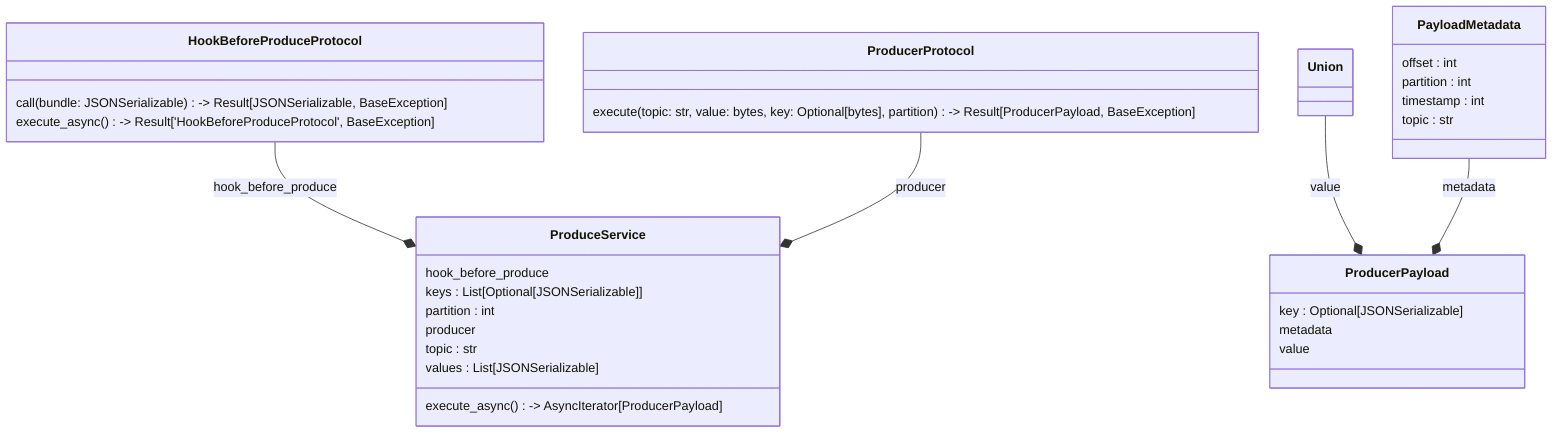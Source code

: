 classDiagram
  class HookBeforeProduceProtocol {
    call(bundle: JSONSerializable) -> Result[JSONSerializable, BaseException]
    execute_async() -> Result['HookBeforeProduceProtocol', BaseException]
  }
  class PayloadMetadata {
    offset : int
    partition : int
    timestamp : int
    topic : str
  }
  class ProduceService {
    hook_before_produce
    keys : List[Optional[JSONSerializable]]
    partition : int
    producer
    topic : str
    values : List[JSONSerializable]
    execute_async() -> AsyncIterator[ProducerPayload]
  }
  class ProducerPayload {
    key : Optional[JSONSerializable]
    metadata
    value
  }
  class ProducerProtocol {
    execute(topic: str, value: bytes, key: Optional[bytes], partition) -> Result[ProducerPayload, BaseException]
  }
  class Union {
  }
  Union --* ProducerPayload : value
  PayloadMetadata --* ProducerPayload : metadata
  HookBeforeProduceProtocol --* ProduceService : hook_before_produce
  ProducerProtocol --* ProduceService : producer
